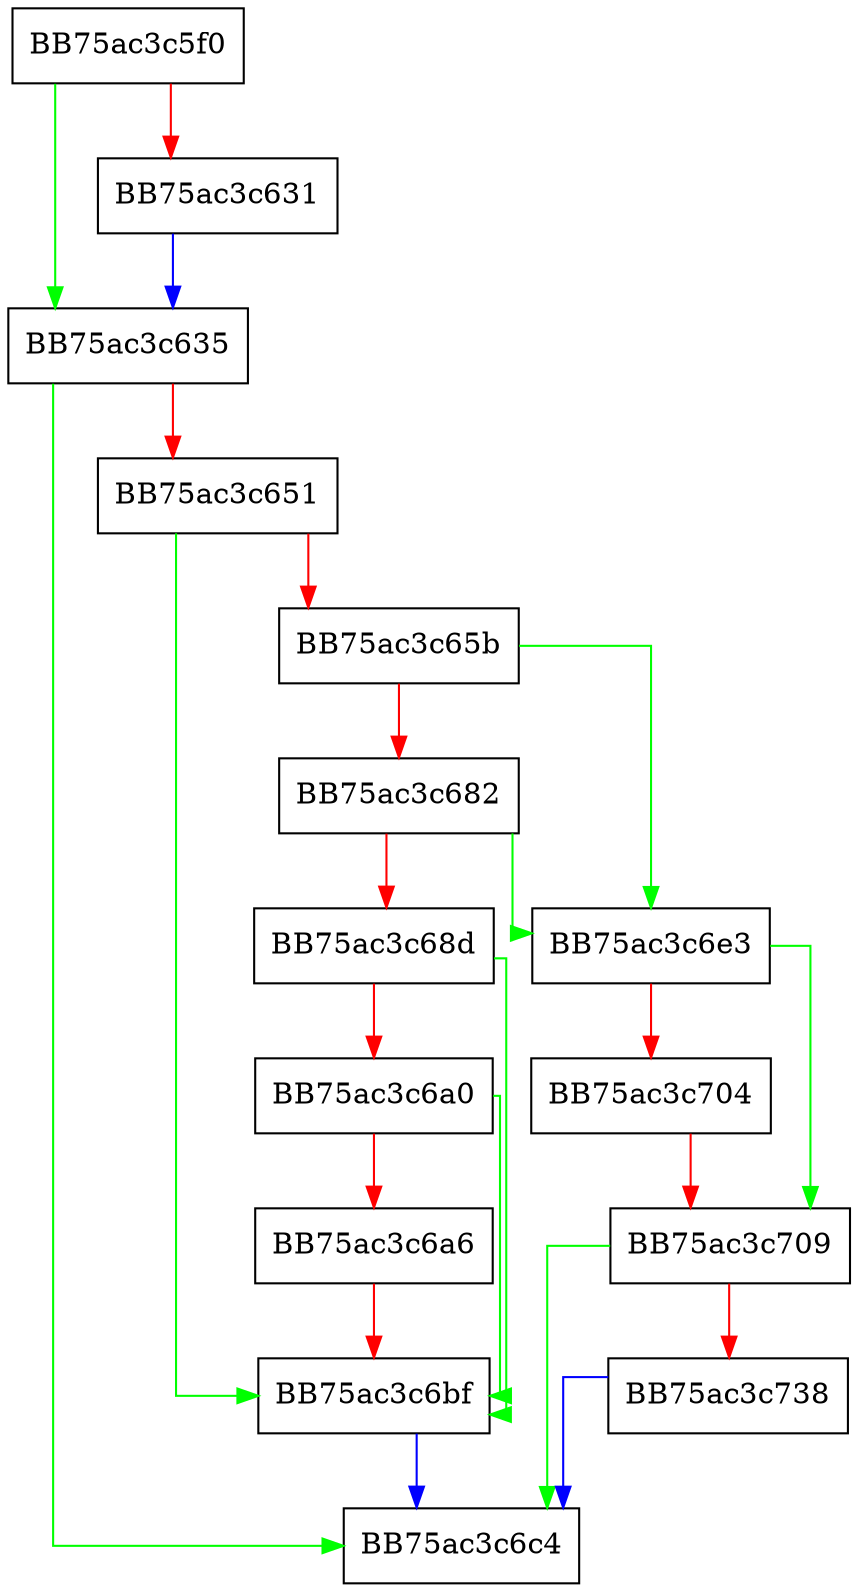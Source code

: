 digraph FindNext {
  node [shape="box"];
  graph [splines=ortho];
  BB75ac3c5f0 -> BB75ac3c635 [color="green"];
  BB75ac3c5f0 -> BB75ac3c631 [color="red"];
  BB75ac3c631 -> BB75ac3c635 [color="blue"];
  BB75ac3c635 -> BB75ac3c6c4 [color="green"];
  BB75ac3c635 -> BB75ac3c651 [color="red"];
  BB75ac3c651 -> BB75ac3c6bf [color="green"];
  BB75ac3c651 -> BB75ac3c65b [color="red"];
  BB75ac3c65b -> BB75ac3c6e3 [color="green"];
  BB75ac3c65b -> BB75ac3c682 [color="red"];
  BB75ac3c682 -> BB75ac3c6e3 [color="green"];
  BB75ac3c682 -> BB75ac3c68d [color="red"];
  BB75ac3c68d -> BB75ac3c6bf [color="green"];
  BB75ac3c68d -> BB75ac3c6a0 [color="red"];
  BB75ac3c6a0 -> BB75ac3c6bf [color="green"];
  BB75ac3c6a0 -> BB75ac3c6a6 [color="red"];
  BB75ac3c6a6 -> BB75ac3c6bf [color="red"];
  BB75ac3c6bf -> BB75ac3c6c4 [color="blue"];
  BB75ac3c6e3 -> BB75ac3c709 [color="green"];
  BB75ac3c6e3 -> BB75ac3c704 [color="red"];
  BB75ac3c704 -> BB75ac3c709 [color="red"];
  BB75ac3c709 -> BB75ac3c6c4 [color="green"];
  BB75ac3c709 -> BB75ac3c738 [color="red"];
  BB75ac3c738 -> BB75ac3c6c4 [color="blue"];
}